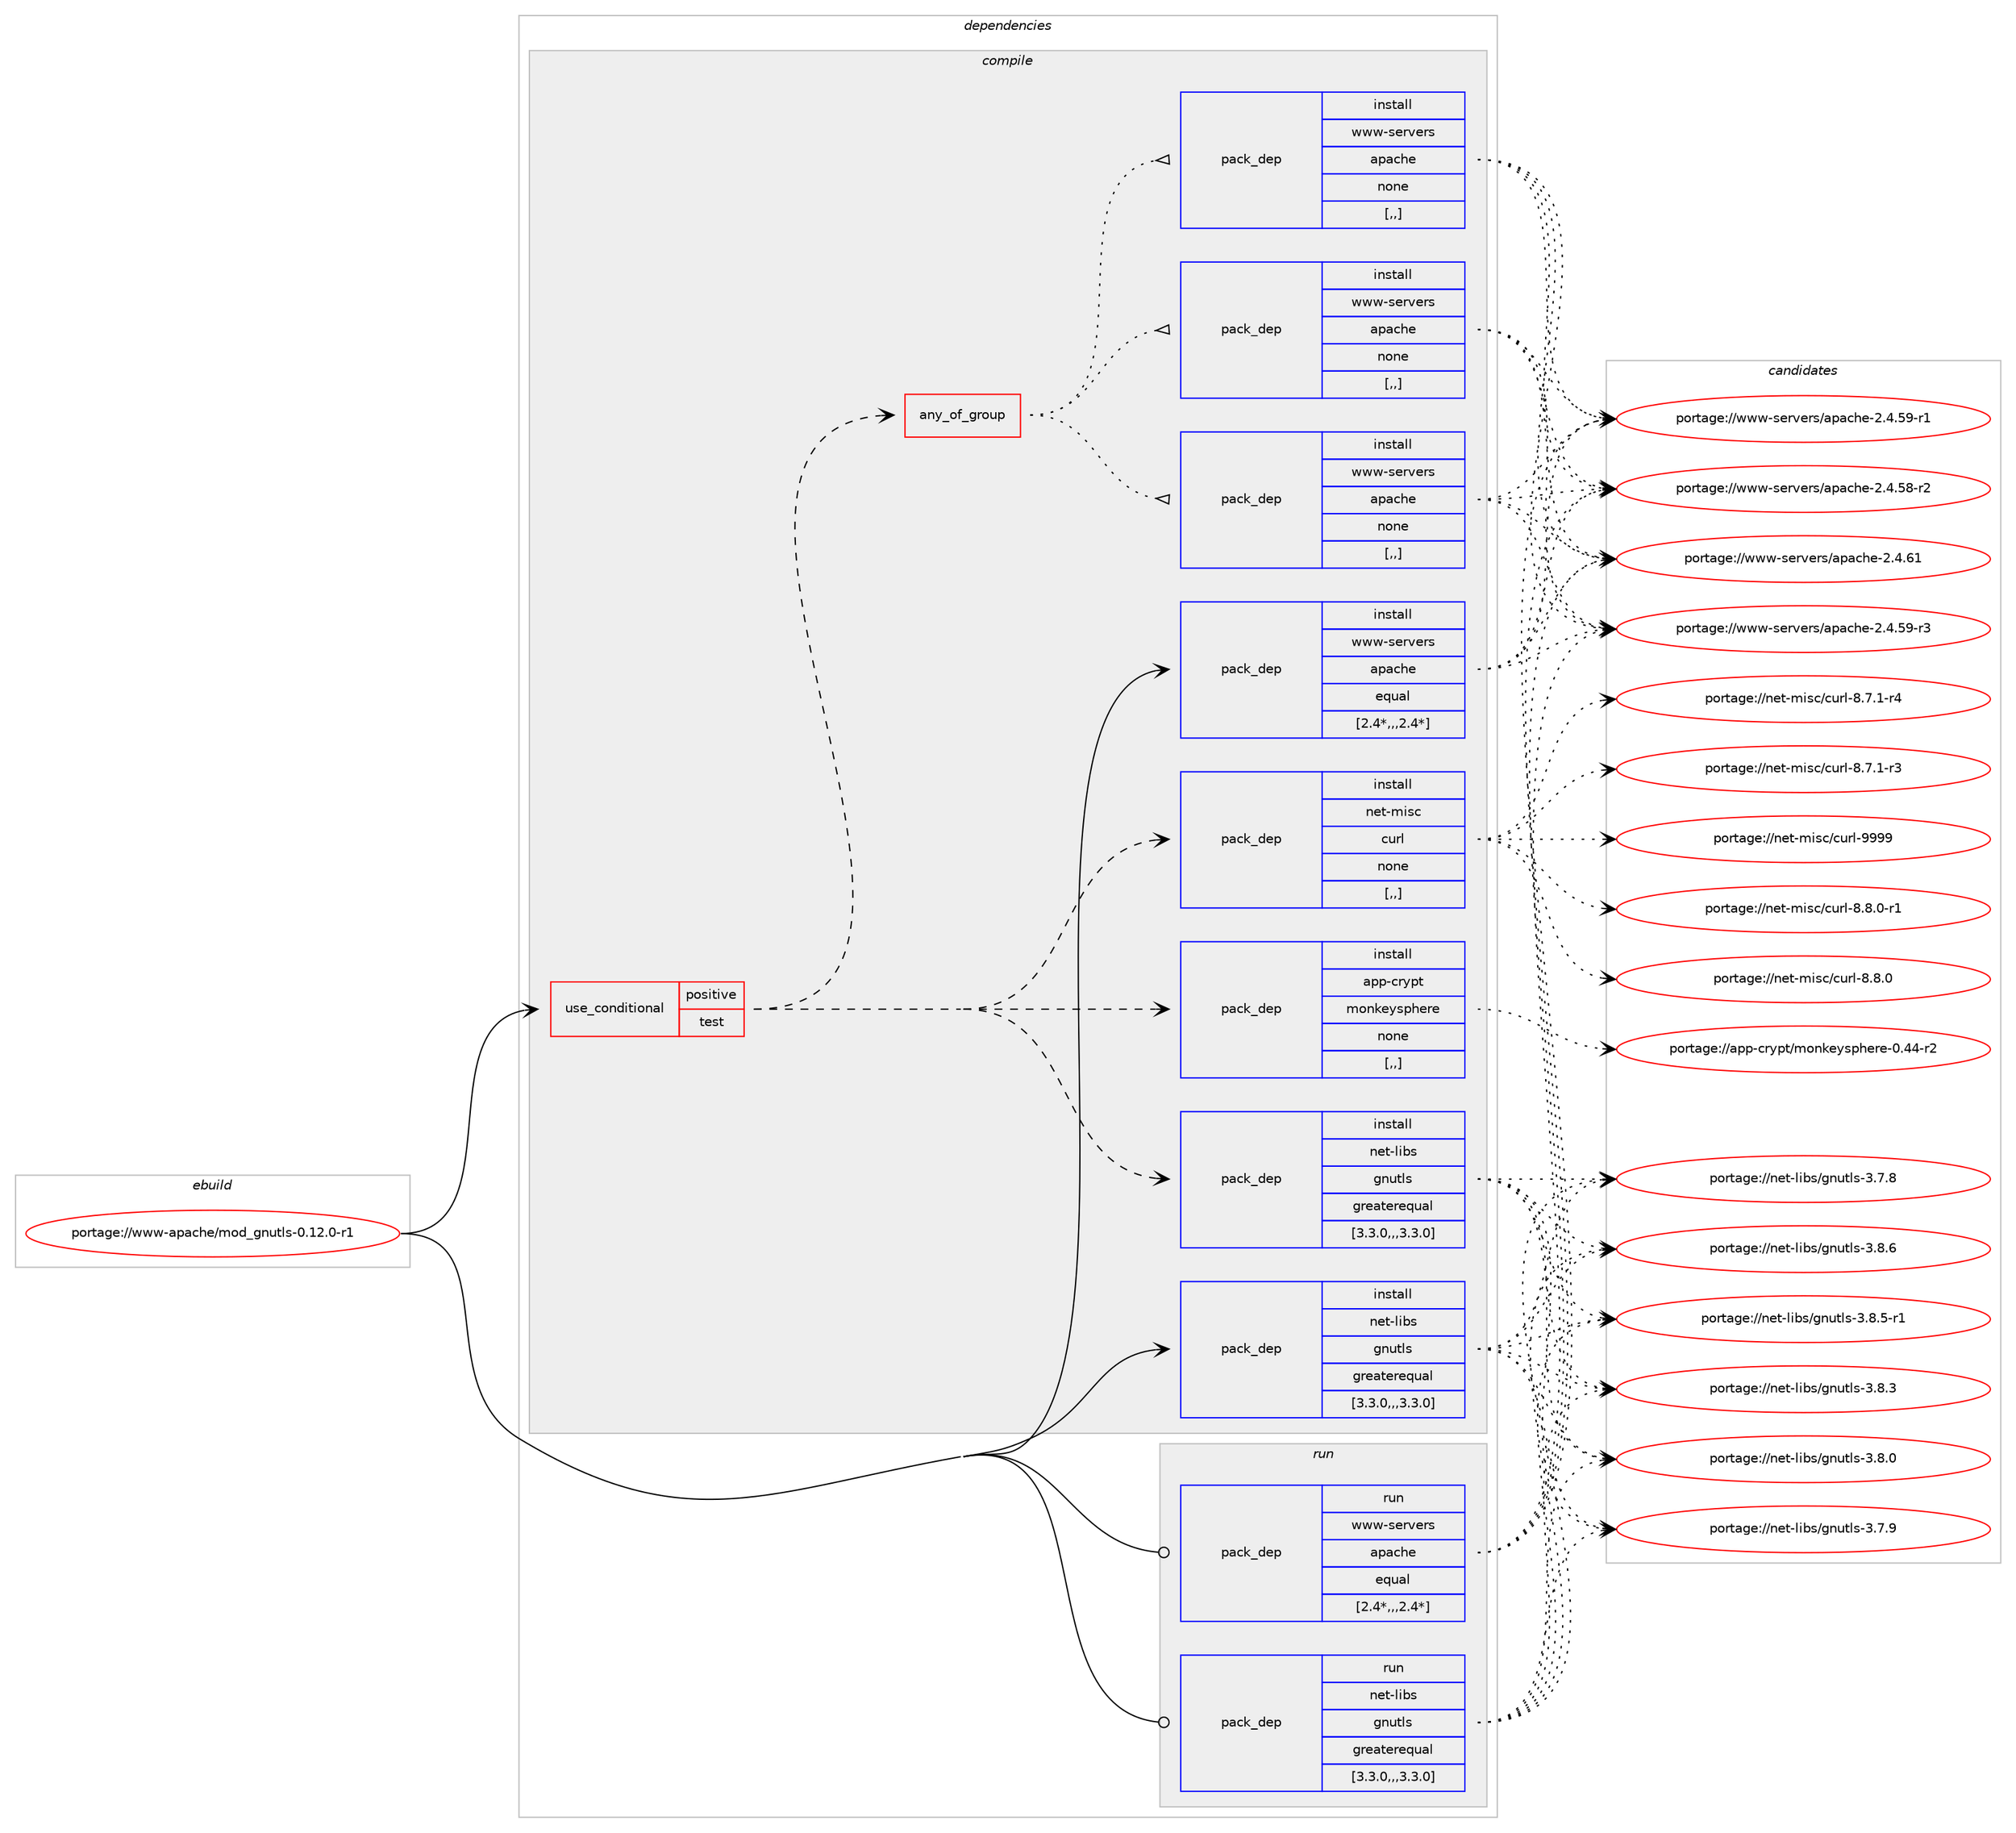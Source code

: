 digraph prolog {

# *************
# Graph options
# *************

newrank=true;
concentrate=true;
compound=true;
graph [rankdir=LR,fontname=Helvetica,fontsize=10,ranksep=1.5];#, ranksep=2.5, nodesep=0.2];
edge  [arrowhead=vee];
node  [fontname=Helvetica,fontsize=10];

# **********
# The ebuild
# **********

subgraph cluster_leftcol {
color=gray;
label=<<i>ebuild</i>>;
id [label="portage://www-apache/mod_gnutls-0.12.0-r1", color=red, width=4, href="../www-apache/mod_gnutls-0.12.0-r1.svg"];
}

# ****************
# The dependencies
# ****************

subgraph cluster_midcol {
color=gray;
label=<<i>dependencies</i>>;
subgraph cluster_compile {
fillcolor="#eeeeee";
style=filled;
label=<<i>compile</i>>;
subgraph cond118068 {
dependency443166 [label=<<TABLE BORDER="0" CELLBORDER="1" CELLSPACING="0" CELLPADDING="4"><TR><TD ROWSPAN="3" CELLPADDING="10">use_conditional</TD></TR><TR><TD>positive</TD></TR><TR><TD>test</TD></TR></TABLE>>, shape=none, color=red];
subgraph pack321857 {
dependency443167 [label=<<TABLE BORDER="0" CELLBORDER="1" CELLSPACING="0" CELLPADDING="4" WIDTH="220"><TR><TD ROWSPAN="6" CELLPADDING="30">pack_dep</TD></TR><TR><TD WIDTH="110">install</TD></TR><TR><TD>app-crypt</TD></TR><TR><TD>monkeysphere</TD></TR><TR><TD>none</TD></TR><TR><TD>[,,]</TD></TR></TABLE>>, shape=none, color=blue];
}
dependency443166:e -> dependency443167:w [weight=20,style="dashed",arrowhead="vee"];
subgraph pack321858 {
dependency443168 [label=<<TABLE BORDER="0" CELLBORDER="1" CELLSPACING="0" CELLPADDING="4" WIDTH="220"><TR><TD ROWSPAN="6" CELLPADDING="30">pack_dep</TD></TR><TR><TD WIDTH="110">install</TD></TR><TR><TD>net-libs</TD></TR><TR><TD>gnutls</TD></TR><TR><TD>greaterequal</TD></TR><TR><TD>[3.3.0,,,3.3.0]</TD></TR></TABLE>>, shape=none, color=blue];
}
dependency443166:e -> dependency443168:w [weight=20,style="dashed",arrowhead="vee"];
subgraph pack321859 {
dependency443169 [label=<<TABLE BORDER="0" CELLBORDER="1" CELLSPACING="0" CELLPADDING="4" WIDTH="220"><TR><TD ROWSPAN="6" CELLPADDING="30">pack_dep</TD></TR><TR><TD WIDTH="110">install</TD></TR><TR><TD>net-misc</TD></TR><TR><TD>curl</TD></TR><TR><TD>none</TD></TR><TR><TD>[,,]</TD></TR></TABLE>>, shape=none, color=blue];
}
dependency443166:e -> dependency443169:w [weight=20,style="dashed",arrowhead="vee"];
subgraph any3014 {
dependency443170 [label=<<TABLE BORDER="0" CELLBORDER="1" CELLSPACING="0" CELLPADDING="4"><TR><TD CELLPADDING="10">any_of_group</TD></TR></TABLE>>, shape=none, color=red];subgraph pack321860 {
dependency443171 [label=<<TABLE BORDER="0" CELLBORDER="1" CELLSPACING="0" CELLPADDING="4" WIDTH="220"><TR><TD ROWSPAN="6" CELLPADDING="30">pack_dep</TD></TR><TR><TD WIDTH="110">install</TD></TR><TR><TD>www-servers</TD></TR><TR><TD>apache</TD></TR><TR><TD>none</TD></TR><TR><TD>[,,]</TD></TR></TABLE>>, shape=none, color=blue];
}
dependency443170:e -> dependency443171:w [weight=20,style="dotted",arrowhead="oinv"];
subgraph pack321861 {
dependency443172 [label=<<TABLE BORDER="0" CELLBORDER="1" CELLSPACING="0" CELLPADDING="4" WIDTH="220"><TR><TD ROWSPAN="6" CELLPADDING="30">pack_dep</TD></TR><TR><TD WIDTH="110">install</TD></TR><TR><TD>www-servers</TD></TR><TR><TD>apache</TD></TR><TR><TD>none</TD></TR><TR><TD>[,,]</TD></TR></TABLE>>, shape=none, color=blue];
}
dependency443170:e -> dependency443172:w [weight=20,style="dotted",arrowhead="oinv"];
subgraph pack321862 {
dependency443173 [label=<<TABLE BORDER="0" CELLBORDER="1" CELLSPACING="0" CELLPADDING="4" WIDTH="220"><TR><TD ROWSPAN="6" CELLPADDING="30">pack_dep</TD></TR><TR><TD WIDTH="110">install</TD></TR><TR><TD>www-servers</TD></TR><TR><TD>apache</TD></TR><TR><TD>none</TD></TR><TR><TD>[,,]</TD></TR></TABLE>>, shape=none, color=blue];
}
dependency443170:e -> dependency443173:w [weight=20,style="dotted",arrowhead="oinv"];
}
dependency443166:e -> dependency443170:w [weight=20,style="dashed",arrowhead="vee"];
}
id:e -> dependency443166:w [weight=20,style="solid",arrowhead="vee"];
subgraph pack321863 {
dependency443174 [label=<<TABLE BORDER="0" CELLBORDER="1" CELLSPACING="0" CELLPADDING="4" WIDTH="220"><TR><TD ROWSPAN="6" CELLPADDING="30">pack_dep</TD></TR><TR><TD WIDTH="110">install</TD></TR><TR><TD>net-libs</TD></TR><TR><TD>gnutls</TD></TR><TR><TD>greaterequal</TD></TR><TR><TD>[3.3.0,,,3.3.0]</TD></TR></TABLE>>, shape=none, color=blue];
}
id:e -> dependency443174:w [weight=20,style="solid",arrowhead="vee"];
subgraph pack321864 {
dependency443175 [label=<<TABLE BORDER="0" CELLBORDER="1" CELLSPACING="0" CELLPADDING="4" WIDTH="220"><TR><TD ROWSPAN="6" CELLPADDING="30">pack_dep</TD></TR><TR><TD WIDTH="110">install</TD></TR><TR><TD>www-servers</TD></TR><TR><TD>apache</TD></TR><TR><TD>equal</TD></TR><TR><TD>[2.4*,,,2.4*]</TD></TR></TABLE>>, shape=none, color=blue];
}
id:e -> dependency443175:w [weight=20,style="solid",arrowhead="vee"];
}
subgraph cluster_compileandrun {
fillcolor="#eeeeee";
style=filled;
label=<<i>compile and run</i>>;
}
subgraph cluster_run {
fillcolor="#eeeeee";
style=filled;
label=<<i>run</i>>;
subgraph pack321865 {
dependency443176 [label=<<TABLE BORDER="0" CELLBORDER="1" CELLSPACING="0" CELLPADDING="4" WIDTH="220"><TR><TD ROWSPAN="6" CELLPADDING="30">pack_dep</TD></TR><TR><TD WIDTH="110">run</TD></TR><TR><TD>net-libs</TD></TR><TR><TD>gnutls</TD></TR><TR><TD>greaterequal</TD></TR><TR><TD>[3.3.0,,,3.3.0]</TD></TR></TABLE>>, shape=none, color=blue];
}
id:e -> dependency443176:w [weight=20,style="solid",arrowhead="odot"];
subgraph pack321866 {
dependency443177 [label=<<TABLE BORDER="0" CELLBORDER="1" CELLSPACING="0" CELLPADDING="4" WIDTH="220"><TR><TD ROWSPAN="6" CELLPADDING="30">pack_dep</TD></TR><TR><TD WIDTH="110">run</TD></TR><TR><TD>www-servers</TD></TR><TR><TD>apache</TD></TR><TR><TD>equal</TD></TR><TR><TD>[2.4*,,,2.4*]</TD></TR></TABLE>>, shape=none, color=blue];
}
id:e -> dependency443177:w [weight=20,style="solid",arrowhead="odot"];
}
}

# **************
# The candidates
# **************

subgraph cluster_choices {
rank=same;
color=gray;
label=<<i>candidates</i>>;

subgraph choice321857 {
color=black;
nodesep=1;
choice9711211245991141211121164710911111010710112111511210410111410145484652524511450 [label="portage://app-crypt/monkeysphere-0.44-r2", color=red, width=4,href="../app-crypt/monkeysphere-0.44-r2.svg"];
dependency443167:e -> choice9711211245991141211121164710911111010710112111511210410111410145484652524511450:w [style=dotted,weight="100"];
}
subgraph choice321858 {
color=black;
nodesep=1;
choice110101116451081059811547103110117116108115455146564654 [label="portage://net-libs/gnutls-3.8.6", color=red, width=4,href="../net-libs/gnutls-3.8.6.svg"];
choice1101011164510810598115471031101171161081154551465646534511449 [label="portage://net-libs/gnutls-3.8.5-r1", color=red, width=4,href="../net-libs/gnutls-3.8.5-r1.svg"];
choice110101116451081059811547103110117116108115455146564651 [label="portage://net-libs/gnutls-3.8.3", color=red, width=4,href="../net-libs/gnutls-3.8.3.svg"];
choice110101116451081059811547103110117116108115455146564648 [label="portage://net-libs/gnutls-3.8.0", color=red, width=4,href="../net-libs/gnutls-3.8.0.svg"];
choice110101116451081059811547103110117116108115455146554657 [label="portage://net-libs/gnutls-3.7.9", color=red, width=4,href="../net-libs/gnutls-3.7.9.svg"];
choice110101116451081059811547103110117116108115455146554656 [label="portage://net-libs/gnutls-3.7.8", color=red, width=4,href="../net-libs/gnutls-3.7.8.svg"];
dependency443168:e -> choice110101116451081059811547103110117116108115455146564654:w [style=dotted,weight="100"];
dependency443168:e -> choice1101011164510810598115471031101171161081154551465646534511449:w [style=dotted,weight="100"];
dependency443168:e -> choice110101116451081059811547103110117116108115455146564651:w [style=dotted,weight="100"];
dependency443168:e -> choice110101116451081059811547103110117116108115455146564648:w [style=dotted,weight="100"];
dependency443168:e -> choice110101116451081059811547103110117116108115455146554657:w [style=dotted,weight="100"];
dependency443168:e -> choice110101116451081059811547103110117116108115455146554656:w [style=dotted,weight="100"];
}
subgraph choice321859 {
color=black;
nodesep=1;
choice110101116451091051159947991171141084557575757 [label="portage://net-misc/curl-9999", color=red, width=4,href="../net-misc/curl-9999.svg"];
choice110101116451091051159947991171141084556465646484511449 [label="portage://net-misc/curl-8.8.0-r1", color=red, width=4,href="../net-misc/curl-8.8.0-r1.svg"];
choice11010111645109105115994799117114108455646564648 [label="portage://net-misc/curl-8.8.0", color=red, width=4,href="../net-misc/curl-8.8.0.svg"];
choice110101116451091051159947991171141084556465546494511452 [label="portage://net-misc/curl-8.7.1-r4", color=red, width=4,href="../net-misc/curl-8.7.1-r4.svg"];
choice110101116451091051159947991171141084556465546494511451 [label="portage://net-misc/curl-8.7.1-r3", color=red, width=4,href="../net-misc/curl-8.7.1-r3.svg"];
dependency443169:e -> choice110101116451091051159947991171141084557575757:w [style=dotted,weight="100"];
dependency443169:e -> choice110101116451091051159947991171141084556465646484511449:w [style=dotted,weight="100"];
dependency443169:e -> choice11010111645109105115994799117114108455646564648:w [style=dotted,weight="100"];
dependency443169:e -> choice110101116451091051159947991171141084556465546494511452:w [style=dotted,weight="100"];
dependency443169:e -> choice110101116451091051159947991171141084556465546494511451:w [style=dotted,weight="100"];
}
subgraph choice321860 {
color=black;
nodesep=1;
choice119119119451151011141181011141154797112979910410145504652465449 [label="portage://www-servers/apache-2.4.61", color=red, width=4,href="../www-servers/apache-2.4.61.svg"];
choice1191191194511510111411810111411547971129799104101455046524653574511451 [label="portage://www-servers/apache-2.4.59-r3", color=red, width=4,href="../www-servers/apache-2.4.59-r3.svg"];
choice1191191194511510111411810111411547971129799104101455046524653574511449 [label="portage://www-servers/apache-2.4.59-r1", color=red, width=4,href="../www-servers/apache-2.4.59-r1.svg"];
choice1191191194511510111411810111411547971129799104101455046524653564511450 [label="portage://www-servers/apache-2.4.58-r2", color=red, width=4,href="../www-servers/apache-2.4.58-r2.svg"];
dependency443171:e -> choice119119119451151011141181011141154797112979910410145504652465449:w [style=dotted,weight="100"];
dependency443171:e -> choice1191191194511510111411810111411547971129799104101455046524653574511451:w [style=dotted,weight="100"];
dependency443171:e -> choice1191191194511510111411810111411547971129799104101455046524653574511449:w [style=dotted,weight="100"];
dependency443171:e -> choice1191191194511510111411810111411547971129799104101455046524653564511450:w [style=dotted,weight="100"];
}
subgraph choice321861 {
color=black;
nodesep=1;
choice119119119451151011141181011141154797112979910410145504652465449 [label="portage://www-servers/apache-2.4.61", color=red, width=4,href="../www-servers/apache-2.4.61.svg"];
choice1191191194511510111411810111411547971129799104101455046524653574511451 [label="portage://www-servers/apache-2.4.59-r3", color=red, width=4,href="../www-servers/apache-2.4.59-r3.svg"];
choice1191191194511510111411810111411547971129799104101455046524653574511449 [label="portage://www-servers/apache-2.4.59-r1", color=red, width=4,href="../www-servers/apache-2.4.59-r1.svg"];
choice1191191194511510111411810111411547971129799104101455046524653564511450 [label="portage://www-servers/apache-2.4.58-r2", color=red, width=4,href="../www-servers/apache-2.4.58-r2.svg"];
dependency443172:e -> choice119119119451151011141181011141154797112979910410145504652465449:w [style=dotted,weight="100"];
dependency443172:e -> choice1191191194511510111411810111411547971129799104101455046524653574511451:w [style=dotted,weight="100"];
dependency443172:e -> choice1191191194511510111411810111411547971129799104101455046524653574511449:w [style=dotted,weight="100"];
dependency443172:e -> choice1191191194511510111411810111411547971129799104101455046524653564511450:w [style=dotted,weight="100"];
}
subgraph choice321862 {
color=black;
nodesep=1;
choice119119119451151011141181011141154797112979910410145504652465449 [label="portage://www-servers/apache-2.4.61", color=red, width=4,href="../www-servers/apache-2.4.61.svg"];
choice1191191194511510111411810111411547971129799104101455046524653574511451 [label="portage://www-servers/apache-2.4.59-r3", color=red, width=4,href="../www-servers/apache-2.4.59-r3.svg"];
choice1191191194511510111411810111411547971129799104101455046524653574511449 [label="portage://www-servers/apache-2.4.59-r1", color=red, width=4,href="../www-servers/apache-2.4.59-r1.svg"];
choice1191191194511510111411810111411547971129799104101455046524653564511450 [label="portage://www-servers/apache-2.4.58-r2", color=red, width=4,href="../www-servers/apache-2.4.58-r2.svg"];
dependency443173:e -> choice119119119451151011141181011141154797112979910410145504652465449:w [style=dotted,weight="100"];
dependency443173:e -> choice1191191194511510111411810111411547971129799104101455046524653574511451:w [style=dotted,weight="100"];
dependency443173:e -> choice1191191194511510111411810111411547971129799104101455046524653574511449:w [style=dotted,weight="100"];
dependency443173:e -> choice1191191194511510111411810111411547971129799104101455046524653564511450:w [style=dotted,weight="100"];
}
subgraph choice321863 {
color=black;
nodesep=1;
choice110101116451081059811547103110117116108115455146564654 [label="portage://net-libs/gnutls-3.8.6", color=red, width=4,href="../net-libs/gnutls-3.8.6.svg"];
choice1101011164510810598115471031101171161081154551465646534511449 [label="portage://net-libs/gnutls-3.8.5-r1", color=red, width=4,href="../net-libs/gnutls-3.8.5-r1.svg"];
choice110101116451081059811547103110117116108115455146564651 [label="portage://net-libs/gnutls-3.8.3", color=red, width=4,href="../net-libs/gnutls-3.8.3.svg"];
choice110101116451081059811547103110117116108115455146564648 [label="portage://net-libs/gnutls-3.8.0", color=red, width=4,href="../net-libs/gnutls-3.8.0.svg"];
choice110101116451081059811547103110117116108115455146554657 [label="portage://net-libs/gnutls-3.7.9", color=red, width=4,href="../net-libs/gnutls-3.7.9.svg"];
choice110101116451081059811547103110117116108115455146554656 [label="portage://net-libs/gnutls-3.7.8", color=red, width=4,href="../net-libs/gnutls-3.7.8.svg"];
dependency443174:e -> choice110101116451081059811547103110117116108115455146564654:w [style=dotted,weight="100"];
dependency443174:e -> choice1101011164510810598115471031101171161081154551465646534511449:w [style=dotted,weight="100"];
dependency443174:e -> choice110101116451081059811547103110117116108115455146564651:w [style=dotted,weight="100"];
dependency443174:e -> choice110101116451081059811547103110117116108115455146564648:w [style=dotted,weight="100"];
dependency443174:e -> choice110101116451081059811547103110117116108115455146554657:w [style=dotted,weight="100"];
dependency443174:e -> choice110101116451081059811547103110117116108115455146554656:w [style=dotted,weight="100"];
}
subgraph choice321864 {
color=black;
nodesep=1;
choice119119119451151011141181011141154797112979910410145504652465449 [label="portage://www-servers/apache-2.4.61", color=red, width=4,href="../www-servers/apache-2.4.61.svg"];
choice1191191194511510111411810111411547971129799104101455046524653574511451 [label="portage://www-servers/apache-2.4.59-r3", color=red, width=4,href="../www-servers/apache-2.4.59-r3.svg"];
choice1191191194511510111411810111411547971129799104101455046524653574511449 [label="portage://www-servers/apache-2.4.59-r1", color=red, width=4,href="../www-servers/apache-2.4.59-r1.svg"];
choice1191191194511510111411810111411547971129799104101455046524653564511450 [label="portage://www-servers/apache-2.4.58-r2", color=red, width=4,href="../www-servers/apache-2.4.58-r2.svg"];
dependency443175:e -> choice119119119451151011141181011141154797112979910410145504652465449:w [style=dotted,weight="100"];
dependency443175:e -> choice1191191194511510111411810111411547971129799104101455046524653574511451:w [style=dotted,weight="100"];
dependency443175:e -> choice1191191194511510111411810111411547971129799104101455046524653574511449:w [style=dotted,weight="100"];
dependency443175:e -> choice1191191194511510111411810111411547971129799104101455046524653564511450:w [style=dotted,weight="100"];
}
subgraph choice321865 {
color=black;
nodesep=1;
choice110101116451081059811547103110117116108115455146564654 [label="portage://net-libs/gnutls-3.8.6", color=red, width=4,href="../net-libs/gnutls-3.8.6.svg"];
choice1101011164510810598115471031101171161081154551465646534511449 [label="portage://net-libs/gnutls-3.8.5-r1", color=red, width=4,href="../net-libs/gnutls-3.8.5-r1.svg"];
choice110101116451081059811547103110117116108115455146564651 [label="portage://net-libs/gnutls-3.8.3", color=red, width=4,href="../net-libs/gnutls-3.8.3.svg"];
choice110101116451081059811547103110117116108115455146564648 [label="portage://net-libs/gnutls-3.8.0", color=red, width=4,href="../net-libs/gnutls-3.8.0.svg"];
choice110101116451081059811547103110117116108115455146554657 [label="portage://net-libs/gnutls-3.7.9", color=red, width=4,href="../net-libs/gnutls-3.7.9.svg"];
choice110101116451081059811547103110117116108115455146554656 [label="portage://net-libs/gnutls-3.7.8", color=red, width=4,href="../net-libs/gnutls-3.7.8.svg"];
dependency443176:e -> choice110101116451081059811547103110117116108115455146564654:w [style=dotted,weight="100"];
dependency443176:e -> choice1101011164510810598115471031101171161081154551465646534511449:w [style=dotted,weight="100"];
dependency443176:e -> choice110101116451081059811547103110117116108115455146564651:w [style=dotted,weight="100"];
dependency443176:e -> choice110101116451081059811547103110117116108115455146564648:w [style=dotted,weight="100"];
dependency443176:e -> choice110101116451081059811547103110117116108115455146554657:w [style=dotted,weight="100"];
dependency443176:e -> choice110101116451081059811547103110117116108115455146554656:w [style=dotted,weight="100"];
}
subgraph choice321866 {
color=black;
nodesep=1;
choice119119119451151011141181011141154797112979910410145504652465449 [label="portage://www-servers/apache-2.4.61", color=red, width=4,href="../www-servers/apache-2.4.61.svg"];
choice1191191194511510111411810111411547971129799104101455046524653574511451 [label="portage://www-servers/apache-2.4.59-r3", color=red, width=4,href="../www-servers/apache-2.4.59-r3.svg"];
choice1191191194511510111411810111411547971129799104101455046524653574511449 [label="portage://www-servers/apache-2.4.59-r1", color=red, width=4,href="../www-servers/apache-2.4.59-r1.svg"];
choice1191191194511510111411810111411547971129799104101455046524653564511450 [label="portage://www-servers/apache-2.4.58-r2", color=red, width=4,href="../www-servers/apache-2.4.58-r2.svg"];
dependency443177:e -> choice119119119451151011141181011141154797112979910410145504652465449:w [style=dotted,weight="100"];
dependency443177:e -> choice1191191194511510111411810111411547971129799104101455046524653574511451:w [style=dotted,weight="100"];
dependency443177:e -> choice1191191194511510111411810111411547971129799104101455046524653574511449:w [style=dotted,weight="100"];
dependency443177:e -> choice1191191194511510111411810111411547971129799104101455046524653564511450:w [style=dotted,weight="100"];
}
}

}
